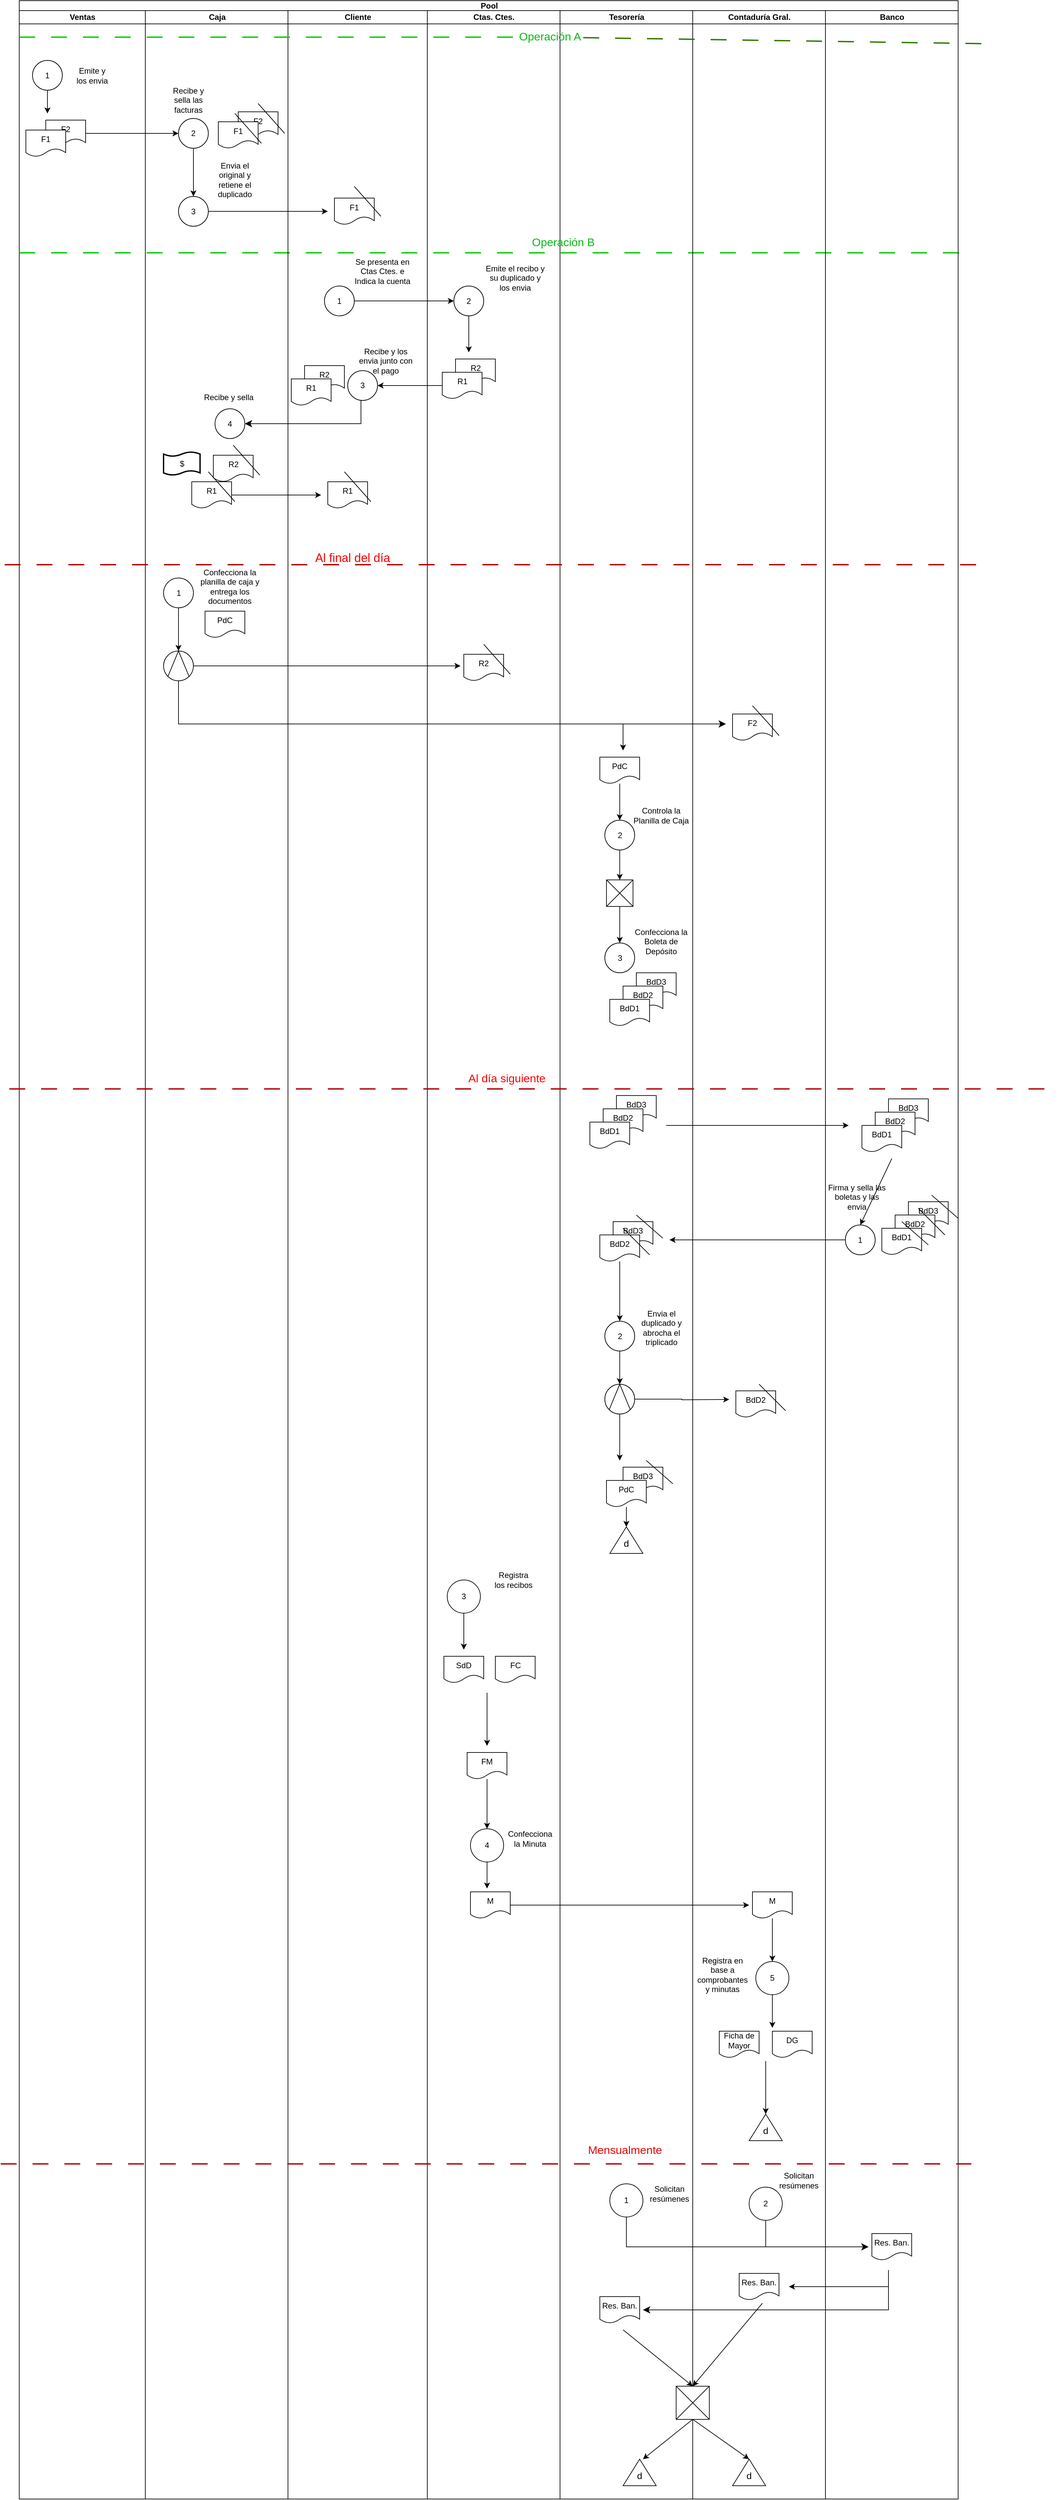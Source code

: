 <mxfile version="22.0.3" type="device">
  <diagram name="Página-1" id="sW1KA7AYZyVYEQ3tkRH6">
    <mxGraphModel dx="880" dy="532" grid="1" gridSize="5" guides="1" tooltips="1" connect="1" arrows="1" fold="1" page="1" pageScale="1" pageWidth="900" pageHeight="1600" math="0" shadow="0">
      <root>
        <mxCell id="0" />
        <mxCell id="1" parent="0" />
        <mxCell id="k_RozOxkvB2d1GZJaJB8-33" value="Pool" style="swimlane;childLayout=stackLayout;resizeParent=1;resizeParentMax=0;startSize=15;html=1;" parent="1" vertex="1">
          <mxGeometry x="30" y="30" width="1415" height="3765" as="geometry" />
        </mxCell>
        <mxCell id="k_RozOxkvB2d1GZJaJB8-34" value="Ventas" style="swimlane;startSize=20;html=1;" parent="k_RozOxkvB2d1GZJaJB8-33" vertex="1">
          <mxGeometry y="15" width="190" height="3750" as="geometry" />
        </mxCell>
        <mxCell id="RTZScmee62FlTtLlPYEP-4" style="edgeStyle=orthogonalEdgeStyle;rounded=0;orthogonalLoop=1;jettySize=auto;html=1;" edge="1" parent="k_RozOxkvB2d1GZJaJB8-34" source="i-_UMw4Egj-UnV-Cpslk-4">
          <mxGeometry relative="1" as="geometry">
            <mxPoint x="42.5" y="155" as="targetPoint" />
          </mxGeometry>
        </mxCell>
        <mxCell id="i-_UMw4Egj-UnV-Cpslk-4" value="1" style="ellipse;whiteSpace=wrap;html=1;aspect=fixed;" parent="k_RozOxkvB2d1GZJaJB8-34" vertex="1">
          <mxGeometry x="20" y="75" width="45" height="45" as="geometry" />
        </mxCell>
        <mxCell id="i-_UMw4Egj-UnV-Cpslk-6" value="Emite y los envia" style="text;html=1;strokeColor=none;fillColor=none;align=center;verticalAlign=middle;whiteSpace=wrap;rounded=0;" parent="k_RozOxkvB2d1GZJaJB8-34" vertex="1">
          <mxGeometry x="80" y="82.5" width="60" height="30" as="geometry" />
        </mxCell>
        <mxCell id="RTZScmee62FlTtLlPYEP-5" style="edgeStyle=orthogonalEdgeStyle;rounded=0;orthogonalLoop=1;jettySize=auto;html=1;" edge="1" parent="k_RozOxkvB2d1GZJaJB8-34" source="RTZScmee62FlTtLlPYEP-1">
          <mxGeometry relative="1" as="geometry">
            <mxPoint x="240" y="185" as="targetPoint" />
          </mxGeometry>
        </mxCell>
        <mxCell id="RTZScmee62FlTtLlPYEP-1" value="F2" style="shape=document;whiteSpace=wrap;html=1;boundedLbl=1;" vertex="1" parent="k_RozOxkvB2d1GZJaJB8-34">
          <mxGeometry x="40" y="165" width="60" height="40" as="geometry" />
        </mxCell>
        <mxCell id="RTZScmee62FlTtLlPYEP-2" value="F1" style="shape=document;whiteSpace=wrap;html=1;boundedLbl=1;" vertex="1" parent="k_RozOxkvB2d1GZJaJB8-34">
          <mxGeometry x="10" y="180" width="60" height="40" as="geometry" />
        </mxCell>
        <mxCell id="RTZScmee62FlTtLlPYEP-24" value="" style="endArrow=none;dashed=1;html=1;dashPattern=12 12;strokeWidth=2;rounded=0;strokeColor=#00CC00;fillColor=#60a917;" edge="1" parent="k_RozOxkvB2d1GZJaJB8-34">
          <mxGeometry width="50" height="50" relative="1" as="geometry">
            <mxPoint y="365" as="sourcePoint" />
            <mxPoint x="1422" y="365" as="targetPoint" />
          </mxGeometry>
        </mxCell>
        <mxCell id="k_RozOxkvB2d1GZJaJB8-35" value="Caja" style="swimlane;startSize=20;html=1;" parent="k_RozOxkvB2d1GZJaJB8-33" vertex="1">
          <mxGeometry x="190" y="15" width="215" height="3750" as="geometry" />
        </mxCell>
        <mxCell id="RTZScmee62FlTtLlPYEP-13" style="edgeStyle=orthogonalEdgeStyle;rounded=0;orthogonalLoop=1;jettySize=auto;html=1;entryX=0.5;entryY=0;entryDx=0;entryDy=0;" edge="1" parent="k_RozOxkvB2d1GZJaJB8-35" source="RTZScmee62FlTtLlPYEP-6" target="RTZScmee62FlTtLlPYEP-12">
          <mxGeometry relative="1" as="geometry" />
        </mxCell>
        <mxCell id="RTZScmee62FlTtLlPYEP-6" value="2" style="ellipse;whiteSpace=wrap;html=1;aspect=fixed;" vertex="1" parent="k_RozOxkvB2d1GZJaJB8-35">
          <mxGeometry x="50" y="162.5" width="45" height="45" as="geometry" />
        </mxCell>
        <mxCell id="RTZScmee62FlTtLlPYEP-7" value="Recibe y sella las facturas" style="text;html=1;strokeColor=none;fillColor=none;align=center;verticalAlign=middle;whiteSpace=wrap;rounded=0;" vertex="1" parent="k_RozOxkvB2d1GZJaJB8-35">
          <mxGeometry x="35" y="120" width="60" height="30" as="geometry" />
        </mxCell>
        <mxCell id="RTZScmee62FlTtLlPYEP-8" value="F2" style="shape=document;whiteSpace=wrap;html=1;boundedLbl=1;" vertex="1" parent="k_RozOxkvB2d1GZJaJB8-35">
          <mxGeometry x="140" y="152.5" width="60" height="40" as="geometry" />
        </mxCell>
        <mxCell id="RTZScmee62FlTtLlPYEP-9" value="F1" style="shape=document;whiteSpace=wrap;html=1;boundedLbl=1;" vertex="1" parent="k_RozOxkvB2d1GZJaJB8-35">
          <mxGeometry x="110" y="167.5" width="60" height="40" as="geometry" />
        </mxCell>
        <mxCell id="RTZScmee62FlTtLlPYEP-18" style="edgeStyle=orthogonalEdgeStyle;rounded=0;orthogonalLoop=1;jettySize=auto;html=1;" edge="1" parent="k_RozOxkvB2d1GZJaJB8-35" source="RTZScmee62FlTtLlPYEP-12">
          <mxGeometry relative="1" as="geometry">
            <mxPoint x="275" y="302.5" as="targetPoint" />
          </mxGeometry>
        </mxCell>
        <mxCell id="RTZScmee62FlTtLlPYEP-12" value="3" style="ellipse;whiteSpace=wrap;html=1;aspect=fixed;" vertex="1" parent="k_RozOxkvB2d1GZJaJB8-35">
          <mxGeometry x="50" y="280" width="45" height="45" as="geometry" />
        </mxCell>
        <mxCell id="RTZScmee62FlTtLlPYEP-14" value="Envia el original y retiene el duplicado" style="text;html=1;strokeColor=none;fillColor=none;align=center;verticalAlign=middle;whiteSpace=wrap;rounded=0;" vertex="1" parent="k_RozOxkvB2d1GZJaJB8-35">
          <mxGeometry x="105" y="240" width="60" height="30" as="geometry" />
        </mxCell>
        <mxCell id="RTZScmee62FlTtLlPYEP-11" value="" style="endArrow=none;html=1;rounded=0;" edge="1" parent="k_RozOxkvB2d1GZJaJB8-35">
          <mxGeometry width="50" height="50" relative="1" as="geometry">
            <mxPoint x="175" y="200" as="sourcePoint" />
            <mxPoint x="135" y="155" as="targetPoint" />
          </mxGeometry>
        </mxCell>
        <mxCell id="RTZScmee62FlTtLlPYEP-10" value="" style="endArrow=none;html=1;rounded=0;" edge="1" parent="k_RozOxkvB2d1GZJaJB8-35">
          <mxGeometry width="50" height="50" relative="1" as="geometry">
            <mxPoint x="210" y="185" as="sourcePoint" />
            <mxPoint x="170" y="140" as="targetPoint" />
          </mxGeometry>
        </mxCell>
        <mxCell id="RTZScmee62FlTtLlPYEP-53" value="4" style="ellipse;whiteSpace=wrap;html=1;aspect=fixed;" vertex="1" parent="k_RozOxkvB2d1GZJaJB8-35">
          <mxGeometry x="105" y="600" width="45" height="45" as="geometry" />
        </mxCell>
        <mxCell id="RTZScmee62FlTtLlPYEP-54" value="Recibe y sella&amp;nbsp;" style="text;html=1;strokeColor=none;fillColor=none;align=center;verticalAlign=middle;whiteSpace=wrap;rounded=0;" vertex="1" parent="k_RozOxkvB2d1GZJaJB8-35">
          <mxGeometry x="80" y="560" width="95" height="45" as="geometry" />
        </mxCell>
        <mxCell id="RTZScmee62FlTtLlPYEP-55" value="R2" style="shape=document;whiteSpace=wrap;html=1;boundedLbl=1;" vertex="1" parent="k_RozOxkvB2d1GZJaJB8-35">
          <mxGeometry x="102.5" y="670" width="60" height="40" as="geometry" />
        </mxCell>
        <mxCell id="RTZScmee62FlTtLlPYEP-62" style="edgeStyle=orthogonalEdgeStyle;rounded=0;orthogonalLoop=1;jettySize=auto;html=1;" edge="1" parent="k_RozOxkvB2d1GZJaJB8-35" source="RTZScmee62FlTtLlPYEP-56">
          <mxGeometry relative="1" as="geometry">
            <mxPoint x="265" y="730" as="targetPoint" />
          </mxGeometry>
        </mxCell>
        <mxCell id="RTZScmee62FlTtLlPYEP-56" value="R1" style="shape=document;whiteSpace=wrap;html=1;boundedLbl=1;" vertex="1" parent="k_RozOxkvB2d1GZJaJB8-35">
          <mxGeometry x="70" y="710" width="60" height="40" as="geometry" />
        </mxCell>
        <mxCell id="RTZScmee62FlTtLlPYEP-57" value="" style="endArrow=none;html=1;rounded=0;" edge="1" parent="k_RozOxkvB2d1GZJaJB8-35">
          <mxGeometry width="50" height="50" relative="1" as="geometry">
            <mxPoint x="172.5" y="700" as="sourcePoint" />
            <mxPoint x="132.5" y="655" as="targetPoint" />
          </mxGeometry>
        </mxCell>
        <mxCell id="RTZScmee62FlTtLlPYEP-58" value="" style="endArrow=none;html=1;rounded=0;" edge="1" parent="k_RozOxkvB2d1GZJaJB8-35">
          <mxGeometry width="50" height="50" relative="1" as="geometry">
            <mxPoint x="135" y="740" as="sourcePoint" />
            <mxPoint x="95" y="695" as="targetPoint" />
          </mxGeometry>
        </mxCell>
        <mxCell id="RTZScmee62FlTtLlPYEP-59" value="$" style="shape=tape;whiteSpace=wrap;html=1;strokeWidth=2;size=0.19" vertex="1" parent="k_RozOxkvB2d1GZJaJB8-35">
          <mxGeometry x="27.5" y="665" width="55" height="35" as="geometry" />
        </mxCell>
        <mxCell id="RTZScmee62FlTtLlPYEP-74" style="edgeStyle=orthogonalEdgeStyle;rounded=0;orthogonalLoop=1;jettySize=auto;html=1;entryX=0.5;entryY=0;entryDx=0;entryDy=0;" edge="1" parent="k_RozOxkvB2d1GZJaJB8-35" source="RTZScmee62FlTtLlPYEP-69" target="RTZScmee62FlTtLlPYEP-71">
          <mxGeometry relative="1" as="geometry" />
        </mxCell>
        <mxCell id="RTZScmee62FlTtLlPYEP-69" value="1" style="ellipse;whiteSpace=wrap;html=1;aspect=fixed;" vertex="1" parent="k_RozOxkvB2d1GZJaJB8-35">
          <mxGeometry x="27.5" y="855" width="45" height="45" as="geometry" />
        </mxCell>
        <mxCell id="RTZScmee62FlTtLlPYEP-70" value="Confecciona la planilla de caja y entrega los documentos" style="text;html=1;strokeColor=none;fillColor=none;align=center;verticalAlign=middle;whiteSpace=wrap;rounded=0;" vertex="1" parent="k_RozOxkvB2d1GZJaJB8-35">
          <mxGeometry x="80" y="845" width="95" height="45" as="geometry" />
        </mxCell>
        <mxCell id="RTZScmee62FlTtLlPYEP-77" style="edgeStyle=orthogonalEdgeStyle;rounded=0;orthogonalLoop=1;jettySize=auto;html=1;" edge="1" parent="k_RozOxkvB2d1GZJaJB8-35" source="RTZScmee62FlTtLlPYEP-71">
          <mxGeometry relative="1" as="geometry">
            <mxPoint x="475" y="987.5" as="targetPoint" />
          </mxGeometry>
        </mxCell>
        <mxCell id="RTZScmee62FlTtLlPYEP-71" value="" style="ellipse;whiteSpace=wrap;html=1;aspect=fixed;" vertex="1" parent="k_RozOxkvB2d1GZJaJB8-35">
          <mxGeometry x="27.5" y="965" width="45" height="45" as="geometry" />
        </mxCell>
        <mxCell id="RTZScmee62FlTtLlPYEP-72" value="" style="endArrow=none;html=1;rounded=0;entryX=0.5;entryY=0;entryDx=0;entryDy=0;exitX=0;exitY=1;exitDx=0;exitDy=0;" edge="1" parent="k_RozOxkvB2d1GZJaJB8-35" source="RTZScmee62FlTtLlPYEP-71" target="RTZScmee62FlTtLlPYEP-71">
          <mxGeometry width="50" height="50" relative="1" as="geometry">
            <mxPoint x="300" y="1020" as="sourcePoint" />
            <mxPoint x="350" y="970" as="targetPoint" />
          </mxGeometry>
        </mxCell>
        <mxCell id="RTZScmee62FlTtLlPYEP-73" value="" style="endArrow=none;html=1;rounded=0;entryX=0.5;entryY=0;entryDx=0;entryDy=0;exitX=1;exitY=1;exitDx=0;exitDy=0;" edge="1" parent="k_RozOxkvB2d1GZJaJB8-35" source="RTZScmee62FlTtLlPYEP-71" target="RTZScmee62FlTtLlPYEP-71">
          <mxGeometry width="50" height="50" relative="1" as="geometry">
            <mxPoint x="300" y="1020" as="sourcePoint" />
            <mxPoint x="350" y="970" as="targetPoint" />
          </mxGeometry>
        </mxCell>
        <mxCell id="RTZScmee62FlTtLlPYEP-83" value="PdC" style="shape=document;whiteSpace=wrap;html=1;boundedLbl=1;" vertex="1" parent="k_RozOxkvB2d1GZJaJB8-35">
          <mxGeometry x="90" y="905" width="60" height="40" as="geometry" />
        </mxCell>
        <mxCell id="k_RozOxkvB2d1GZJaJB8-36" value="Cliente" style="swimlane;startSize=20;html=1;" parent="k_RozOxkvB2d1GZJaJB8-33" vertex="1">
          <mxGeometry x="405" y="15" width="210" height="3750" as="geometry" />
        </mxCell>
        <mxCell id="RTZScmee62FlTtLlPYEP-16" value="F1" style="shape=document;whiteSpace=wrap;html=1;boundedLbl=1;" vertex="1" parent="k_RozOxkvB2d1GZJaJB8-36">
          <mxGeometry x="70" y="282.5" width="60" height="40" as="geometry" />
        </mxCell>
        <mxCell id="RTZScmee62FlTtLlPYEP-17" value="" style="endArrow=none;html=1;rounded=0;" edge="1" parent="k_RozOxkvB2d1GZJaJB8-36">
          <mxGeometry width="50" height="50" relative="1" as="geometry">
            <mxPoint x="140" y="310" as="sourcePoint" />
            <mxPoint x="100" y="265" as="targetPoint" />
          </mxGeometry>
        </mxCell>
        <mxCell id="RTZScmee62FlTtLlPYEP-27" value="Se presenta en Ctas Ctes. e Indica la cuenta" style="text;html=1;strokeColor=none;fillColor=none;align=center;verticalAlign=middle;whiteSpace=wrap;rounded=0;" vertex="1" parent="k_RozOxkvB2d1GZJaJB8-36">
          <mxGeometry x="95" y="370" width="95" height="45" as="geometry" />
        </mxCell>
        <mxCell id="RTZScmee62FlTtLlPYEP-48" value="3" style="ellipse;whiteSpace=wrap;html=1;aspect=fixed;" vertex="1" parent="k_RozOxkvB2d1GZJaJB8-36">
          <mxGeometry x="90" y="542.5" width="45" height="45" as="geometry" />
        </mxCell>
        <mxCell id="RTZScmee62FlTtLlPYEP-50" value="R2" style="shape=document;whiteSpace=wrap;html=1;boundedLbl=1;" vertex="1" parent="k_RozOxkvB2d1GZJaJB8-36">
          <mxGeometry x="25" y="535" width="60" height="40" as="geometry" />
        </mxCell>
        <mxCell id="RTZScmee62FlTtLlPYEP-51" value="R1" style="shape=document;whiteSpace=wrap;html=1;boundedLbl=1;" vertex="1" parent="k_RozOxkvB2d1GZJaJB8-36">
          <mxGeometry x="5" y="555" width="60" height="40" as="geometry" />
        </mxCell>
        <mxCell id="RTZScmee62FlTtLlPYEP-63" value="R1" style="shape=document;whiteSpace=wrap;html=1;boundedLbl=1;" vertex="1" parent="k_RozOxkvB2d1GZJaJB8-36">
          <mxGeometry x="60" y="710" width="60" height="40" as="geometry" />
        </mxCell>
        <mxCell id="RTZScmee62FlTtLlPYEP-64" value="" style="endArrow=none;html=1;rounded=0;" edge="1" parent="k_RozOxkvB2d1GZJaJB8-36">
          <mxGeometry width="50" height="50" relative="1" as="geometry">
            <mxPoint x="125" y="740" as="sourcePoint" />
            <mxPoint x="85" y="695" as="targetPoint" />
          </mxGeometry>
        </mxCell>
        <mxCell id="RTZScmee62FlTtLlPYEP-67" value="&lt;font color=&quot;#f90101&quot; style=&quot;font-size: 18px;&quot;&gt;Al final del día&lt;/font&gt;" style="text;html=1;strokeColor=none;fillColor=none;align=center;verticalAlign=middle;whiteSpace=wrap;rounded=0;" vertex="1" parent="k_RozOxkvB2d1GZJaJB8-36">
          <mxGeometry x="25" y="810" width="145" height="30" as="geometry" />
        </mxCell>
        <mxCell id="k_RozOxkvB2d1GZJaJB8-38" value="Ctas. Ctes." style="swimlane;startSize=20;html=1;" parent="k_RozOxkvB2d1GZJaJB8-33" vertex="1">
          <mxGeometry x="615" y="15" width="200" height="3750" as="geometry" />
        </mxCell>
        <mxCell id="RTZScmee62FlTtLlPYEP-43" style="edgeStyle=orthogonalEdgeStyle;rounded=0;orthogonalLoop=1;jettySize=auto;html=1;" edge="1" parent="k_RozOxkvB2d1GZJaJB8-38" source="RTZScmee62FlTtLlPYEP-41">
          <mxGeometry relative="1" as="geometry">
            <mxPoint x="62.5" y="515" as="targetPoint" />
          </mxGeometry>
        </mxCell>
        <mxCell id="RTZScmee62FlTtLlPYEP-41" value="2" style="ellipse;whiteSpace=wrap;html=1;aspect=fixed;" vertex="1" parent="k_RozOxkvB2d1GZJaJB8-38">
          <mxGeometry x="40" y="415" width="45" height="45" as="geometry" />
        </mxCell>
        <mxCell id="RTZScmee62FlTtLlPYEP-42" value="Emite el recibo y su duplicado y los envia" style="text;html=1;strokeColor=none;fillColor=none;align=center;verticalAlign=middle;whiteSpace=wrap;rounded=0;" vertex="1" parent="k_RozOxkvB2d1GZJaJB8-38">
          <mxGeometry x="85" y="380" width="95" height="45" as="geometry" />
        </mxCell>
        <mxCell id="RTZScmee62FlTtLlPYEP-46" value="R2" style="shape=document;whiteSpace=wrap;html=1;boundedLbl=1;" vertex="1" parent="k_RozOxkvB2d1GZJaJB8-38">
          <mxGeometry x="42.5" y="525" width="60" height="40" as="geometry" />
        </mxCell>
        <mxCell id="RTZScmee62FlTtLlPYEP-44" value="R1" style="shape=document;whiteSpace=wrap;html=1;boundedLbl=1;" vertex="1" parent="k_RozOxkvB2d1GZJaJB8-38">
          <mxGeometry x="22.5" y="545" width="60" height="40" as="geometry" />
        </mxCell>
        <mxCell id="RTZScmee62FlTtLlPYEP-78" value="R2" style="shape=document;whiteSpace=wrap;html=1;boundedLbl=1;" vertex="1" parent="k_RozOxkvB2d1GZJaJB8-38">
          <mxGeometry x="55" y="970" width="60" height="40" as="geometry" />
        </mxCell>
        <mxCell id="RTZScmee62FlTtLlPYEP-79" value="" style="endArrow=none;html=1;rounded=0;" edge="1" parent="k_RozOxkvB2d1GZJaJB8-38">
          <mxGeometry width="50" height="50" relative="1" as="geometry">
            <mxPoint x="125" y="1000" as="sourcePoint" />
            <mxPoint x="85" y="955" as="targetPoint" />
          </mxGeometry>
        </mxCell>
        <mxCell id="RTZScmee62FlTtLlPYEP-97" value="&lt;font color=&quot;#ff0000&quot; style=&quot;font-size: 17px;&quot;&gt;Al día siguiente&lt;/font&gt;" style="text;html=1;strokeColor=none;fillColor=none;align=center;verticalAlign=middle;whiteSpace=wrap;rounded=0;" vertex="1" parent="k_RozOxkvB2d1GZJaJB8-38">
          <mxGeometry x="50" y="1595" width="140" height="30" as="geometry" />
        </mxCell>
        <mxCell id="RTZScmee62FlTtLlPYEP-143" style="edgeStyle=orthogonalEdgeStyle;rounded=0;orthogonalLoop=1;jettySize=auto;html=1;" edge="1" parent="k_RozOxkvB2d1GZJaJB8-38" source="RTZScmee62FlTtLlPYEP-141">
          <mxGeometry relative="1" as="geometry">
            <mxPoint x="55" y="2470" as="targetPoint" />
          </mxGeometry>
        </mxCell>
        <mxCell id="RTZScmee62FlTtLlPYEP-141" value="3" style="ellipse;whiteSpace=wrap;html=1;aspect=fixed;" vertex="1" parent="k_RozOxkvB2d1GZJaJB8-38">
          <mxGeometry x="30" y="2365" width="50" height="50" as="geometry" />
        </mxCell>
        <mxCell id="RTZScmee62FlTtLlPYEP-142" value="Registra los recibos" style="text;html=1;strokeColor=none;fillColor=none;align=center;verticalAlign=middle;whiteSpace=wrap;rounded=0;" vertex="1" parent="k_RozOxkvB2d1GZJaJB8-38">
          <mxGeometry x="100" y="2350" width="60" height="30" as="geometry" />
        </mxCell>
        <mxCell id="RTZScmee62FlTtLlPYEP-145" value="SdD" style="shape=document;whiteSpace=wrap;html=1;boundedLbl=1;" vertex="1" parent="k_RozOxkvB2d1GZJaJB8-38">
          <mxGeometry x="25" y="2480" width="60" height="40" as="geometry" />
        </mxCell>
        <mxCell id="RTZScmee62FlTtLlPYEP-146" value="FC" style="shape=document;whiteSpace=wrap;html=1;boundedLbl=1;" vertex="1" parent="k_RozOxkvB2d1GZJaJB8-38">
          <mxGeometry x="102.5" y="2480" width="60" height="40" as="geometry" />
        </mxCell>
        <mxCell id="RTZScmee62FlTtLlPYEP-152" style="edgeStyle=orthogonalEdgeStyle;rounded=0;orthogonalLoop=1;jettySize=auto;html=1;" edge="1" parent="k_RozOxkvB2d1GZJaJB8-38" source="RTZScmee62FlTtLlPYEP-148">
          <mxGeometry relative="1" as="geometry">
            <mxPoint x="90" y="2830" as="targetPoint" />
          </mxGeometry>
        </mxCell>
        <mxCell id="RTZScmee62FlTtLlPYEP-148" value="4" style="ellipse;whiteSpace=wrap;html=1;aspect=fixed;" vertex="1" parent="k_RozOxkvB2d1GZJaJB8-38">
          <mxGeometry x="65" y="2740" width="50" height="50" as="geometry" />
        </mxCell>
        <mxCell id="RTZScmee62FlTtLlPYEP-150" style="edgeStyle=orthogonalEdgeStyle;rounded=0;orthogonalLoop=1;jettySize=auto;html=1;" edge="1" parent="k_RozOxkvB2d1GZJaJB8-38" source="RTZScmee62FlTtLlPYEP-149">
          <mxGeometry relative="1" as="geometry">
            <mxPoint x="90" y="2740" as="targetPoint" />
          </mxGeometry>
        </mxCell>
        <mxCell id="RTZScmee62FlTtLlPYEP-149" value="FM" style="shape=document;whiteSpace=wrap;html=1;boundedLbl=1;" vertex="1" parent="k_RozOxkvB2d1GZJaJB8-38">
          <mxGeometry x="60" y="2625" width="60" height="40" as="geometry" />
        </mxCell>
        <mxCell id="RTZScmee62FlTtLlPYEP-151" value="Confecciona la Minuta" style="text;html=1;strokeColor=none;fillColor=none;align=center;verticalAlign=middle;whiteSpace=wrap;rounded=0;" vertex="1" parent="k_RozOxkvB2d1GZJaJB8-38">
          <mxGeometry x="125" y="2740" width="60" height="30" as="geometry" />
        </mxCell>
        <mxCell id="RTZScmee62FlTtLlPYEP-154" style="edgeStyle=orthogonalEdgeStyle;rounded=0;orthogonalLoop=1;jettySize=auto;html=1;" edge="1" parent="k_RozOxkvB2d1GZJaJB8-38" source="RTZScmee62FlTtLlPYEP-153">
          <mxGeometry relative="1" as="geometry">
            <mxPoint x="485" y="2855" as="targetPoint" />
          </mxGeometry>
        </mxCell>
        <mxCell id="RTZScmee62FlTtLlPYEP-153" value="M" style="shape=document;whiteSpace=wrap;html=1;boundedLbl=1;" vertex="1" parent="k_RozOxkvB2d1GZJaJB8-38">
          <mxGeometry x="65" y="2835" width="60" height="40" as="geometry" />
        </mxCell>
        <mxCell id="i-_UMw4Egj-UnV-Cpslk-1" value="Tesorería" style="swimlane;startSize=20;html=1;" parent="k_RozOxkvB2d1GZJaJB8-33" vertex="1">
          <mxGeometry x="815" y="15" width="200" height="3750" as="geometry" />
        </mxCell>
        <mxCell id="RTZScmee62FlTtLlPYEP-25" value="&lt;font style=&quot;font-size: 17px;&quot;&gt;Operación B&lt;/font&gt;" style="text;html=1;strokeColor=none;fillColor=none;align=center;verticalAlign=middle;whiteSpace=wrap;rounded=0;fontColor=#08ba14;" vertex="1" parent="i-_UMw4Egj-UnV-Cpslk-1">
          <mxGeometry x="-45" y="335" width="100" height="30" as="geometry" />
        </mxCell>
        <mxCell id="RTZScmee62FlTtLlPYEP-84" value="PdC" style="shape=document;whiteSpace=wrap;html=1;boundedLbl=1;" vertex="1" parent="i-_UMw4Egj-UnV-Cpslk-1">
          <mxGeometry x="60" y="1125" width="60" height="40" as="geometry" />
        </mxCell>
        <mxCell id="RTZScmee62FlTtLlPYEP-86" value="2" style="ellipse;whiteSpace=wrap;html=1;aspect=fixed;" vertex="1" parent="i-_UMw4Egj-UnV-Cpslk-1">
          <mxGeometry x="67.5" y="1220" width="45" height="45" as="geometry" />
        </mxCell>
        <mxCell id="RTZScmee62FlTtLlPYEP-85" style="edgeStyle=orthogonalEdgeStyle;rounded=0;orthogonalLoop=1;jettySize=auto;html=1;entryX=0.5;entryY=0;entryDx=0;entryDy=0;" edge="1" parent="i-_UMw4Egj-UnV-Cpslk-1" source="RTZScmee62FlTtLlPYEP-84" target="RTZScmee62FlTtLlPYEP-86">
          <mxGeometry relative="1" as="geometry">
            <mxPoint x="90" y="1230" as="targetPoint" />
          </mxGeometry>
        </mxCell>
        <mxCell id="RTZScmee62FlTtLlPYEP-87" value="Controla la Planilla de Caja" style="text;html=1;strokeColor=none;fillColor=none;align=center;verticalAlign=middle;whiteSpace=wrap;rounded=0;" vertex="1" parent="i-_UMw4Egj-UnV-Cpslk-1">
          <mxGeometry x="105" y="1190" width="95" height="45" as="geometry" />
        </mxCell>
        <mxCell id="RTZScmee62FlTtLlPYEP-89" value="" style="whiteSpace=wrap;html=1;aspect=fixed;" vertex="1" parent="i-_UMw4Egj-UnV-Cpslk-1">
          <mxGeometry x="70" y="1310" width="40" height="40" as="geometry" />
        </mxCell>
        <mxCell id="RTZScmee62FlTtLlPYEP-88" style="edgeStyle=orthogonalEdgeStyle;rounded=0;orthogonalLoop=1;jettySize=auto;html=1;" edge="1" parent="i-_UMw4Egj-UnV-Cpslk-1" source="RTZScmee62FlTtLlPYEP-86" target="RTZScmee62FlTtLlPYEP-89">
          <mxGeometry relative="1" as="geometry">
            <mxPoint x="90" y="1305" as="targetPoint" />
          </mxGeometry>
        </mxCell>
        <mxCell id="RTZScmee62FlTtLlPYEP-91" value="3" style="ellipse;whiteSpace=wrap;html=1;aspect=fixed;" vertex="1" parent="i-_UMw4Egj-UnV-Cpslk-1">
          <mxGeometry x="67.5" y="1405" width="45" height="45" as="geometry" />
        </mxCell>
        <mxCell id="RTZScmee62FlTtLlPYEP-90" style="edgeStyle=orthogonalEdgeStyle;rounded=0;orthogonalLoop=1;jettySize=auto;html=1;entryX=0.5;entryY=0;entryDx=0;entryDy=0;" edge="1" parent="i-_UMw4Egj-UnV-Cpslk-1" source="RTZScmee62FlTtLlPYEP-89" target="RTZScmee62FlTtLlPYEP-91">
          <mxGeometry relative="1" as="geometry">
            <mxPoint x="90" y="1385" as="targetPoint" />
          </mxGeometry>
        </mxCell>
        <mxCell id="RTZScmee62FlTtLlPYEP-92" value="Confecciona la Boleta de Depósito" style="text;html=1;strokeColor=none;fillColor=none;align=center;verticalAlign=middle;whiteSpace=wrap;rounded=0;" vertex="1" parent="i-_UMw4Egj-UnV-Cpslk-1">
          <mxGeometry x="105" y="1380" width="95" height="45" as="geometry" />
        </mxCell>
        <mxCell id="RTZScmee62FlTtLlPYEP-93" value="BdD3" style="shape=document;whiteSpace=wrap;html=1;boundedLbl=1;" vertex="1" parent="i-_UMw4Egj-UnV-Cpslk-1">
          <mxGeometry x="115" y="1450" width="60" height="40" as="geometry" />
        </mxCell>
        <mxCell id="RTZScmee62FlTtLlPYEP-95" value="BdD2" style="shape=document;whiteSpace=wrap;html=1;boundedLbl=1;" vertex="1" parent="i-_UMw4Egj-UnV-Cpslk-1">
          <mxGeometry x="95" y="1470" width="60" height="40" as="geometry" />
        </mxCell>
        <mxCell id="RTZScmee62FlTtLlPYEP-94" value="BdD1" style="shape=document;whiteSpace=wrap;html=1;boundedLbl=1;" vertex="1" parent="i-_UMw4Egj-UnV-Cpslk-1">
          <mxGeometry x="75" y="1490" width="60" height="40" as="geometry" />
        </mxCell>
        <mxCell id="RTZScmee62FlTtLlPYEP-99" value="" style="endArrow=none;html=1;rounded=0;entryX=1;entryY=0;entryDx=0;entryDy=0;exitX=0;exitY=1;exitDx=0;exitDy=0;" edge="1" parent="i-_UMw4Egj-UnV-Cpslk-1" source="RTZScmee62FlTtLlPYEP-89" target="RTZScmee62FlTtLlPYEP-89">
          <mxGeometry width="50" height="50" relative="1" as="geometry">
            <mxPoint x="-10" y="1455" as="sourcePoint" />
            <mxPoint x="40" y="1405" as="targetPoint" />
          </mxGeometry>
        </mxCell>
        <mxCell id="RTZScmee62FlTtLlPYEP-100" value="" style="endArrow=none;html=1;rounded=0;entryX=1;entryY=1;entryDx=0;entryDy=0;exitX=0;exitY=0;exitDx=0;exitDy=0;" edge="1" parent="i-_UMw4Egj-UnV-Cpslk-1" source="RTZScmee62FlTtLlPYEP-89" target="RTZScmee62FlTtLlPYEP-89">
          <mxGeometry width="50" height="50" relative="1" as="geometry">
            <mxPoint x="-10" y="1455" as="sourcePoint" />
            <mxPoint x="40" y="1405" as="targetPoint" />
          </mxGeometry>
        </mxCell>
        <mxCell id="RTZScmee62FlTtLlPYEP-101" value="BdD3" style="shape=document;whiteSpace=wrap;html=1;boundedLbl=1;" vertex="1" parent="i-_UMw4Egj-UnV-Cpslk-1">
          <mxGeometry x="85" y="1635" width="60" height="40" as="geometry" />
        </mxCell>
        <mxCell id="RTZScmee62FlTtLlPYEP-102" value="BdD2" style="shape=document;whiteSpace=wrap;html=1;boundedLbl=1;" vertex="1" parent="i-_UMw4Egj-UnV-Cpslk-1">
          <mxGeometry x="65" y="1655" width="60" height="40" as="geometry" />
        </mxCell>
        <mxCell id="RTZScmee62FlTtLlPYEP-103" value="BdD1" style="shape=document;whiteSpace=wrap;html=1;boundedLbl=1;" vertex="1" parent="i-_UMw4Egj-UnV-Cpslk-1">
          <mxGeometry x="45" y="1675" width="60" height="40" as="geometry" />
        </mxCell>
        <mxCell id="RTZScmee62FlTtLlPYEP-118" value="BdD3" style="shape=document;whiteSpace=wrap;html=1;boundedLbl=1;" vertex="1" parent="i-_UMw4Egj-UnV-Cpslk-1">
          <mxGeometry x="80" y="1825" width="60" height="40" as="geometry" />
        </mxCell>
        <mxCell id="RTZScmee62FlTtLlPYEP-124" style="edgeStyle=orthogonalEdgeStyle;rounded=0;orthogonalLoop=1;jettySize=auto;html=1;" edge="1" parent="i-_UMw4Egj-UnV-Cpslk-1" source="RTZScmee62FlTtLlPYEP-119">
          <mxGeometry relative="1" as="geometry">
            <mxPoint x="90" y="1975" as="targetPoint" />
          </mxGeometry>
        </mxCell>
        <mxCell id="RTZScmee62FlTtLlPYEP-119" value="BdD2" style="shape=document;whiteSpace=wrap;html=1;boundedLbl=1;" vertex="1" parent="i-_UMw4Egj-UnV-Cpslk-1">
          <mxGeometry x="60" y="1845" width="60" height="40" as="geometry" />
        </mxCell>
        <mxCell id="RTZScmee62FlTtLlPYEP-121" value="" style="endArrow=none;html=1;rounded=0;" edge="1" parent="i-_UMw4Egj-UnV-Cpslk-1">
          <mxGeometry width="50" height="50" relative="1" as="geometry">
            <mxPoint x="115" y="1815" as="sourcePoint" />
            <mxPoint x="155" y="1850" as="targetPoint" />
          </mxGeometry>
        </mxCell>
        <mxCell id="RTZScmee62FlTtLlPYEP-122" value="" style="endArrow=none;html=1;rounded=0;" edge="1" parent="i-_UMw4Egj-UnV-Cpslk-1">
          <mxGeometry width="50" height="50" relative="1" as="geometry">
            <mxPoint x="95" y="1835" as="sourcePoint" />
            <mxPoint x="135" y="1875" as="targetPoint" />
          </mxGeometry>
        </mxCell>
        <mxCell id="RTZScmee62FlTtLlPYEP-127" style="edgeStyle=orthogonalEdgeStyle;rounded=0;orthogonalLoop=1;jettySize=auto;html=1;" edge="1" parent="i-_UMw4Egj-UnV-Cpslk-1" source="RTZScmee62FlTtLlPYEP-125">
          <mxGeometry relative="1" as="geometry">
            <mxPoint x="90" y="2070" as="targetPoint" />
          </mxGeometry>
        </mxCell>
        <mxCell id="RTZScmee62FlTtLlPYEP-125" value="2" style="ellipse;whiteSpace=wrap;html=1;aspect=fixed;" vertex="1" parent="i-_UMw4Egj-UnV-Cpslk-1">
          <mxGeometry x="67.5" y="1975" width="45" height="45" as="geometry" />
        </mxCell>
        <mxCell id="RTZScmee62FlTtLlPYEP-126" value="Envia el duplicado y abrocha el triplicado" style="text;html=1;strokeColor=none;fillColor=none;align=center;verticalAlign=middle;whiteSpace=wrap;rounded=0;" vertex="1" parent="i-_UMw4Egj-UnV-Cpslk-1">
          <mxGeometry x="107.5" y="1970" width="90" height="30" as="geometry" />
        </mxCell>
        <mxCell id="RTZScmee62FlTtLlPYEP-131" style="edgeStyle=orthogonalEdgeStyle;rounded=0;orthogonalLoop=1;jettySize=auto;html=1;" edge="1" parent="i-_UMw4Egj-UnV-Cpslk-1" source="RTZScmee62FlTtLlPYEP-128">
          <mxGeometry relative="1" as="geometry">
            <mxPoint x="255" y="2093" as="targetPoint" />
          </mxGeometry>
        </mxCell>
        <mxCell id="RTZScmee62FlTtLlPYEP-134" style="edgeStyle=orthogonalEdgeStyle;rounded=0;orthogonalLoop=1;jettySize=auto;html=1;" edge="1" parent="i-_UMw4Egj-UnV-Cpslk-1" source="RTZScmee62FlTtLlPYEP-128">
          <mxGeometry relative="1" as="geometry">
            <mxPoint x="90" y="2185" as="targetPoint" />
          </mxGeometry>
        </mxCell>
        <mxCell id="RTZScmee62FlTtLlPYEP-128" value="" style="ellipse;whiteSpace=wrap;html=1;aspect=fixed;" vertex="1" parent="i-_UMw4Egj-UnV-Cpslk-1">
          <mxGeometry x="67.5" y="2070" width="45" height="45" as="geometry" />
        </mxCell>
        <mxCell id="RTZScmee62FlTtLlPYEP-129" value="" style="endArrow=none;html=1;rounded=0;entryX=0.5;entryY=0;entryDx=0;entryDy=0;exitX=0;exitY=1;exitDx=0;exitDy=0;" edge="1" parent="i-_UMw4Egj-UnV-Cpslk-1" source="RTZScmee62FlTtLlPYEP-128" target="RTZScmee62FlTtLlPYEP-128">
          <mxGeometry width="50" height="50" relative="1" as="geometry">
            <mxPoint x="340" y="2125" as="sourcePoint" />
            <mxPoint x="390" y="2075" as="targetPoint" />
          </mxGeometry>
        </mxCell>
        <mxCell id="RTZScmee62FlTtLlPYEP-130" value="" style="endArrow=none;html=1;rounded=0;entryX=0.5;entryY=0;entryDx=0;entryDy=0;exitX=1;exitY=1;exitDx=0;exitDy=0;" edge="1" parent="i-_UMw4Egj-UnV-Cpslk-1" source="RTZScmee62FlTtLlPYEP-128" target="RTZScmee62FlTtLlPYEP-128">
          <mxGeometry width="50" height="50" relative="1" as="geometry">
            <mxPoint x="340" y="2125" as="sourcePoint" />
            <mxPoint x="390" y="2075" as="targetPoint" />
          </mxGeometry>
        </mxCell>
        <mxCell id="RTZScmee62FlTtLlPYEP-135" value="BdD3" style="shape=document;whiteSpace=wrap;html=1;boundedLbl=1;" vertex="1" parent="i-_UMw4Egj-UnV-Cpslk-1">
          <mxGeometry x="95" y="2195" width="60" height="40" as="geometry" />
        </mxCell>
        <mxCell id="RTZScmee62FlTtLlPYEP-136" value="" style="endArrow=none;html=1;rounded=0;" edge="1" parent="i-_UMw4Egj-UnV-Cpslk-1">
          <mxGeometry width="50" height="50" relative="1" as="geometry">
            <mxPoint x="130" y="2185" as="sourcePoint" />
            <mxPoint x="170" y="2220" as="targetPoint" />
          </mxGeometry>
        </mxCell>
        <mxCell id="RTZScmee62FlTtLlPYEP-137" value="PdC" style="shape=document;whiteSpace=wrap;html=1;boundedLbl=1;" vertex="1" parent="i-_UMw4Egj-UnV-Cpslk-1">
          <mxGeometry x="70" y="2215" width="60" height="40" as="geometry" />
        </mxCell>
        <mxCell id="RTZScmee62FlTtLlPYEP-139" value="" style="triangle;whiteSpace=wrap;html=1;rotation=-90;" vertex="1" parent="i-_UMw4Egj-UnV-Cpslk-1">
          <mxGeometry x="80" y="2280" width="40" height="50" as="geometry" />
        </mxCell>
        <mxCell id="RTZScmee62FlTtLlPYEP-138" style="edgeStyle=orthogonalEdgeStyle;rounded=0;orthogonalLoop=1;jettySize=auto;html=1;" edge="1" parent="i-_UMw4Egj-UnV-Cpslk-1" source="RTZScmee62FlTtLlPYEP-137" target="RTZScmee62FlTtLlPYEP-139">
          <mxGeometry relative="1" as="geometry">
            <mxPoint x="100" y="2300" as="targetPoint" />
          </mxGeometry>
        </mxCell>
        <mxCell id="RTZScmee62FlTtLlPYEP-140" value="&lt;font style=&quot;font-size: 14px;&quot;&gt;d&lt;/font&gt;" style="text;html=1;strokeColor=none;fillColor=none;align=center;verticalAlign=middle;whiteSpace=wrap;rounded=0;" vertex="1" parent="i-_UMw4Egj-UnV-Cpslk-1">
          <mxGeometry x="70" y="2295" width="60" height="30" as="geometry" />
        </mxCell>
        <mxCell id="RTZScmee62FlTtLlPYEP-168" value="&lt;font color=&quot;#ed0202&quot; style=&quot;font-size: 17px;&quot;&gt;Mensualmente&lt;/font&gt;" style="text;html=1;strokeColor=none;fillColor=none;align=center;verticalAlign=middle;whiteSpace=wrap;rounded=0;" vertex="1" parent="i-_UMw4Egj-UnV-Cpslk-1">
          <mxGeometry x="67.5" y="3210" width="60" height="30" as="geometry" />
        </mxCell>
        <mxCell id="RTZScmee62FlTtLlPYEP-169" value="1" style="ellipse;whiteSpace=wrap;html=1;aspect=fixed;" vertex="1" parent="i-_UMw4Egj-UnV-Cpslk-1">
          <mxGeometry x="75" y="3275" width="50" height="50" as="geometry" />
        </mxCell>
        <mxCell id="RTZScmee62FlTtLlPYEP-171" value="Solicitan resúmenes" style="text;html=1;strokeColor=none;fillColor=none;align=center;verticalAlign=middle;whiteSpace=wrap;rounded=0;" vertex="1" parent="i-_UMw4Egj-UnV-Cpslk-1">
          <mxGeometry x="135" y="3275" width="60" height="30" as="geometry" />
        </mxCell>
        <mxCell id="RTZScmee62FlTtLlPYEP-181" value="Res. Ban." style="shape=document;whiteSpace=wrap;html=1;boundedLbl=1;" vertex="1" parent="i-_UMw4Egj-UnV-Cpslk-1">
          <mxGeometry x="60" y="3445" width="60" height="40" as="geometry" />
        </mxCell>
        <mxCell id="RTZScmee62FlTtLlPYEP-193" value="" style="triangle;whiteSpace=wrap;html=1;rotation=-90;" vertex="1" parent="i-_UMw4Egj-UnV-Cpslk-1">
          <mxGeometry x="100" y="3685" width="40" height="50" as="geometry" />
        </mxCell>
        <mxCell id="RTZScmee62FlTtLlPYEP-194" value="&lt;font style=&quot;font-size: 14px;&quot;&gt;d&lt;/font&gt;" style="text;html=1;strokeColor=none;fillColor=none;align=center;verticalAlign=middle;whiteSpace=wrap;rounded=0;" vertex="1" parent="i-_UMw4Egj-UnV-Cpslk-1">
          <mxGeometry x="90" y="3700" width="60" height="30" as="geometry" />
        </mxCell>
        <mxCell id="i-_UMw4Egj-UnV-Cpslk-2" value="Contaduría Gral." style="swimlane;startSize=20;html=1;" parent="k_RozOxkvB2d1GZJaJB8-33" vertex="1">
          <mxGeometry x="1015" y="15" width="200" height="3750" as="geometry" />
        </mxCell>
        <mxCell id="RTZScmee62FlTtLlPYEP-80" value="F2" style="shape=document;whiteSpace=wrap;html=1;boundedLbl=1;" vertex="1" parent="i-_UMw4Egj-UnV-Cpslk-2">
          <mxGeometry x="60" y="1060" width="60" height="40" as="geometry" />
        </mxCell>
        <mxCell id="RTZScmee62FlTtLlPYEP-81" value="" style="endArrow=none;html=1;rounded=0;" edge="1" parent="i-_UMw4Egj-UnV-Cpslk-2">
          <mxGeometry width="50" height="50" relative="1" as="geometry">
            <mxPoint x="130" y="1092.5" as="sourcePoint" />
            <mxPoint x="90" y="1047.5" as="targetPoint" />
            <Array as="points">
              <mxPoint x="115" y="1075" />
            </Array>
          </mxGeometry>
        </mxCell>
        <mxCell id="RTZScmee62FlTtLlPYEP-156" style="edgeStyle=orthogonalEdgeStyle;rounded=0;orthogonalLoop=1;jettySize=auto;html=1;" edge="1" parent="i-_UMw4Egj-UnV-Cpslk-2" source="RTZScmee62FlTtLlPYEP-155">
          <mxGeometry relative="1" as="geometry">
            <mxPoint x="120" y="2940" as="targetPoint" />
          </mxGeometry>
        </mxCell>
        <mxCell id="RTZScmee62FlTtLlPYEP-155" value="M" style="shape=document;whiteSpace=wrap;html=1;boundedLbl=1;" vertex="1" parent="i-_UMw4Egj-UnV-Cpslk-2">
          <mxGeometry x="90" y="2835" width="60" height="40" as="geometry" />
        </mxCell>
        <mxCell id="RTZScmee62FlTtLlPYEP-160" style="edgeStyle=orthogonalEdgeStyle;rounded=0;orthogonalLoop=1;jettySize=auto;html=1;" edge="1" parent="i-_UMw4Egj-UnV-Cpslk-2" source="RTZScmee62FlTtLlPYEP-158">
          <mxGeometry relative="1" as="geometry">
            <mxPoint x="120" y="3040" as="targetPoint" />
          </mxGeometry>
        </mxCell>
        <mxCell id="RTZScmee62FlTtLlPYEP-158" value="5" style="ellipse;whiteSpace=wrap;html=1;aspect=fixed;" vertex="1" parent="i-_UMw4Egj-UnV-Cpslk-2">
          <mxGeometry x="95" y="2940" width="50" height="50" as="geometry" />
        </mxCell>
        <mxCell id="RTZScmee62FlTtLlPYEP-159" value="Registra en base a comprobantes y minutas" style="text;html=1;strokeColor=none;fillColor=none;align=center;verticalAlign=middle;whiteSpace=wrap;rounded=0;" vertex="1" parent="i-_UMw4Egj-UnV-Cpslk-2">
          <mxGeometry x="15" y="2945" width="60" height="30" as="geometry" />
        </mxCell>
        <mxCell id="RTZScmee62FlTtLlPYEP-161" value="Ficha de Mayor" style="shape=document;whiteSpace=wrap;html=1;boundedLbl=1;" vertex="1" parent="i-_UMw4Egj-UnV-Cpslk-2">
          <mxGeometry x="40" y="3045" width="60" height="40" as="geometry" />
        </mxCell>
        <mxCell id="RTZScmee62FlTtLlPYEP-162" value="DG" style="shape=document;whiteSpace=wrap;html=1;boundedLbl=1;" vertex="1" parent="i-_UMw4Egj-UnV-Cpslk-2">
          <mxGeometry x="120" y="3045" width="60" height="40" as="geometry" />
        </mxCell>
        <mxCell id="RTZScmee62FlTtLlPYEP-164" value="" style="triangle;whiteSpace=wrap;html=1;rotation=-90;" vertex="1" parent="i-_UMw4Egj-UnV-Cpslk-2">
          <mxGeometry x="90" y="3165" width="40" height="50" as="geometry" />
        </mxCell>
        <mxCell id="RTZScmee62FlTtLlPYEP-165" value="&lt;font style=&quot;font-size: 14px;&quot;&gt;d&lt;/font&gt;" style="text;html=1;strokeColor=none;fillColor=none;align=center;verticalAlign=middle;whiteSpace=wrap;rounded=0;" vertex="1" parent="i-_UMw4Egj-UnV-Cpslk-2">
          <mxGeometry x="80" y="3180" width="60" height="30" as="geometry" />
        </mxCell>
        <mxCell id="RTZScmee62FlTtLlPYEP-170" value="2" style="ellipse;whiteSpace=wrap;html=1;aspect=fixed;" vertex="1" parent="i-_UMw4Egj-UnV-Cpslk-2">
          <mxGeometry x="85" y="3280" width="50" height="50" as="geometry" />
        </mxCell>
        <mxCell id="RTZScmee62FlTtLlPYEP-172" value="Solicitan resúmenes" style="text;html=1;strokeColor=none;fillColor=none;align=center;verticalAlign=middle;whiteSpace=wrap;rounded=0;" vertex="1" parent="i-_UMw4Egj-UnV-Cpslk-2">
          <mxGeometry x="130" y="3255" width="60" height="30" as="geometry" />
        </mxCell>
        <mxCell id="RTZScmee62FlTtLlPYEP-180" value="Res. Ban." style="shape=document;whiteSpace=wrap;html=1;boundedLbl=1;" vertex="1" parent="i-_UMw4Egj-UnV-Cpslk-2">
          <mxGeometry x="70" y="3410" width="60" height="40" as="geometry" />
        </mxCell>
        <mxCell id="RTZScmee62FlTtLlPYEP-185" value="" style="whiteSpace=wrap;html=1;aspect=fixed;" vertex="1" parent="i-_UMw4Egj-UnV-Cpslk-2">
          <mxGeometry x="-25" y="3580" width="50" height="50" as="geometry" />
        </mxCell>
        <mxCell id="RTZScmee62FlTtLlPYEP-188" value="" style="endArrow=none;html=1;rounded=0;entryX=1;entryY=0;entryDx=0;entryDy=0;exitX=0;exitY=1;exitDx=0;exitDy=0;" edge="1" parent="i-_UMw4Egj-UnV-Cpslk-2" source="RTZScmee62FlTtLlPYEP-185" target="RTZScmee62FlTtLlPYEP-185">
          <mxGeometry width="50" height="50" relative="1" as="geometry">
            <mxPoint x="-20" y="3675" as="sourcePoint" />
            <mxPoint x="30" y="3625" as="targetPoint" />
          </mxGeometry>
        </mxCell>
        <mxCell id="RTZScmee62FlTtLlPYEP-189" value="" style="endArrow=none;html=1;rounded=0;entryX=0;entryY=0;entryDx=0;entryDy=0;exitX=1;exitY=1;exitDx=0;exitDy=0;" edge="1" parent="i-_UMw4Egj-UnV-Cpslk-2" source="RTZScmee62FlTtLlPYEP-185" target="RTZScmee62FlTtLlPYEP-185">
          <mxGeometry width="50" height="50" relative="1" as="geometry">
            <mxPoint x="-20" y="3675" as="sourcePoint" />
            <mxPoint x="30" y="3625" as="targetPoint" />
          </mxGeometry>
        </mxCell>
        <mxCell id="RTZScmee62FlTtLlPYEP-195" value="" style="triangle;whiteSpace=wrap;html=1;rotation=-90;" vertex="1" parent="i-_UMw4Egj-UnV-Cpslk-2">
          <mxGeometry x="65" y="3685" width="40" height="50" as="geometry" />
        </mxCell>
        <mxCell id="RTZScmee62FlTtLlPYEP-196" value="&lt;font style=&quot;font-size: 14px;&quot;&gt;d&lt;/font&gt;" style="text;html=1;strokeColor=none;fillColor=none;align=center;verticalAlign=middle;whiteSpace=wrap;rounded=0;" vertex="1" parent="i-_UMw4Egj-UnV-Cpslk-2">
          <mxGeometry x="55" y="3700" width="60" height="30" as="geometry" />
        </mxCell>
        <mxCell id="i-_UMw4Egj-UnV-Cpslk-3" value="Banco" style="swimlane;startSize=20;html=1;" parent="k_RozOxkvB2d1GZJaJB8-33" vertex="1">
          <mxGeometry x="1215" y="15" width="200" height="3750" as="geometry" />
        </mxCell>
        <mxCell id="RTZScmee62FlTtLlPYEP-105" value="BdD3" style="shape=document;whiteSpace=wrap;html=1;boundedLbl=1;" vertex="1" parent="i-_UMw4Egj-UnV-Cpslk-3">
          <mxGeometry x="95" y="1640" width="60" height="40" as="geometry" />
        </mxCell>
        <mxCell id="RTZScmee62FlTtLlPYEP-106" value="BdD2" style="shape=document;whiteSpace=wrap;html=1;boundedLbl=1;" vertex="1" parent="i-_UMw4Egj-UnV-Cpslk-3">
          <mxGeometry x="75" y="1660" width="60" height="40" as="geometry" />
        </mxCell>
        <mxCell id="RTZScmee62FlTtLlPYEP-107" value="BdD1" style="shape=document;whiteSpace=wrap;html=1;boundedLbl=1;" vertex="1" parent="i-_UMw4Egj-UnV-Cpslk-3">
          <mxGeometry x="55" y="1680" width="60" height="40" as="geometry" />
        </mxCell>
        <mxCell id="RTZScmee62FlTtLlPYEP-117" style="edgeStyle=orthogonalEdgeStyle;rounded=0;orthogonalLoop=1;jettySize=auto;html=1;" edge="1" parent="i-_UMw4Egj-UnV-Cpslk-3" source="RTZScmee62FlTtLlPYEP-109">
          <mxGeometry relative="1" as="geometry">
            <mxPoint x="-235" y="1852.5" as="targetPoint" />
          </mxGeometry>
        </mxCell>
        <mxCell id="RTZScmee62FlTtLlPYEP-109" value="1" style="ellipse;whiteSpace=wrap;html=1;aspect=fixed;" vertex="1" parent="i-_UMw4Egj-UnV-Cpslk-3">
          <mxGeometry x="30" y="1830" width="45" height="45" as="geometry" />
        </mxCell>
        <mxCell id="RTZScmee62FlTtLlPYEP-110" value="Firma y sella las boletas y las envia" style="text;html=1;strokeColor=none;fillColor=none;align=center;verticalAlign=middle;whiteSpace=wrap;rounded=0;" vertex="1" parent="i-_UMw4Egj-UnV-Cpslk-3">
          <mxGeometry y="1765" width="95" height="45" as="geometry" />
        </mxCell>
        <mxCell id="RTZScmee62FlTtLlPYEP-111" value="BdD3" style="shape=document;whiteSpace=wrap;html=1;boundedLbl=1;" vertex="1" parent="i-_UMw4Egj-UnV-Cpslk-3">
          <mxGeometry x="125" y="1795" width="60" height="40" as="geometry" />
        </mxCell>
        <mxCell id="RTZScmee62FlTtLlPYEP-112" value="BdD2" style="shape=document;whiteSpace=wrap;html=1;boundedLbl=1;" vertex="1" parent="i-_UMw4Egj-UnV-Cpslk-3">
          <mxGeometry x="105" y="1815" width="60" height="40" as="geometry" />
        </mxCell>
        <mxCell id="RTZScmee62FlTtLlPYEP-113" value="BdD1" style="shape=document;whiteSpace=wrap;html=1;boundedLbl=1;" vertex="1" parent="i-_UMw4Egj-UnV-Cpslk-3">
          <mxGeometry x="85" y="1835" width="60" height="40" as="geometry" />
        </mxCell>
        <mxCell id="RTZScmee62FlTtLlPYEP-114" value="" style="endArrow=none;html=1;rounded=0;" edge="1" parent="i-_UMw4Egj-UnV-Cpslk-3">
          <mxGeometry width="50" height="50" relative="1" as="geometry">
            <mxPoint x="160" y="1785" as="sourcePoint" />
            <mxPoint x="200" y="1820" as="targetPoint" />
          </mxGeometry>
        </mxCell>
        <mxCell id="RTZScmee62FlTtLlPYEP-115" value="" style="endArrow=none;html=1;rounded=0;" edge="1" parent="i-_UMw4Egj-UnV-Cpslk-3">
          <mxGeometry width="50" height="50" relative="1" as="geometry">
            <mxPoint x="140" y="1805" as="sourcePoint" />
            <mxPoint x="180" y="1845" as="targetPoint" />
          </mxGeometry>
        </mxCell>
        <mxCell id="RTZScmee62FlTtLlPYEP-116" value="" style="endArrow=none;html=1;rounded=0;" edge="1" parent="i-_UMw4Egj-UnV-Cpslk-3">
          <mxGeometry width="50" height="50" relative="1" as="geometry">
            <mxPoint x="115" y="1825" as="sourcePoint" />
            <mxPoint x="155" y="1860" as="targetPoint" />
          </mxGeometry>
        </mxCell>
        <mxCell id="RTZScmee62FlTtLlPYEP-178" value="Res. Ban." style="shape=document;whiteSpace=wrap;html=1;boundedLbl=1;" vertex="1" parent="i-_UMw4Egj-UnV-Cpslk-3">
          <mxGeometry x="70" y="3350" width="60" height="40" as="geometry" />
        </mxCell>
        <mxCell id="RTZScmee62FlTtLlPYEP-47" style="edgeStyle=orthogonalEdgeStyle;rounded=0;orthogonalLoop=1;jettySize=auto;html=1;entryX=1;entryY=0.5;entryDx=0;entryDy=0;" edge="1" parent="k_RozOxkvB2d1GZJaJB8-33" source="RTZScmee62FlTtLlPYEP-44" target="RTZScmee62FlTtLlPYEP-48">
          <mxGeometry relative="1" as="geometry">
            <mxPoint x="550" y="580" as="targetPoint" />
          </mxGeometry>
        </mxCell>
        <mxCell id="RTZScmee62FlTtLlPYEP-52" value="" style="edgeStyle=elbowEdgeStyle;elbow=horizontal;endArrow=classic;html=1;curved=0;rounded=0;endSize=8;startSize=8;exitX=0.5;exitY=1;exitDx=0;exitDy=0;entryX=1;entryY=0.5;entryDx=0;entryDy=0;" edge="1" parent="k_RozOxkvB2d1GZJaJB8-33" source="RTZScmee62FlTtLlPYEP-48" target="RTZScmee62FlTtLlPYEP-53">
          <mxGeometry width="50" height="50" relative="1" as="geometry">
            <mxPoint x="670" y="615" as="sourcePoint" />
            <mxPoint x="350" y="640" as="targetPoint" />
            <Array as="points">
              <mxPoint x="515" y="630" />
            </Array>
          </mxGeometry>
        </mxCell>
        <mxCell id="RTZScmee62FlTtLlPYEP-19" value="" style="endArrow=none;dashed=1;html=1;dashPattern=12 12;strokeWidth=2;rounded=0;strokeColor=#2D7600;fillColor=#60a917;" edge="1" parent="1" source="RTZScmee62FlTtLlPYEP-20">
          <mxGeometry width="50" height="50" relative="1" as="geometry">
            <mxPoint x="25" y="95" as="sourcePoint" />
            <mxPoint x="1496" y="95" as="targetPoint" />
          </mxGeometry>
        </mxCell>
        <mxCell id="RTZScmee62FlTtLlPYEP-21" value="" style="endArrow=none;dashed=1;html=1;dashPattern=12 12;strokeWidth=2;rounded=0;strokeColor=#00CC00;fillColor=#60a917;" edge="1" parent="1" target="RTZScmee62FlTtLlPYEP-20">
          <mxGeometry width="50" height="50" relative="1" as="geometry">
            <mxPoint x="30" y="85" as="sourcePoint" />
            <mxPoint x="1496" y="95" as="targetPoint" />
          </mxGeometry>
        </mxCell>
        <mxCell id="RTZScmee62FlTtLlPYEP-20" value="&lt;font style=&quot;font-size: 17px;&quot;&gt;Operación A&lt;/font&gt;" style="text;html=1;strokeColor=none;fillColor=none;align=center;verticalAlign=middle;whiteSpace=wrap;rounded=0;fontColor=#08ba14;" vertex="1" parent="1">
          <mxGeometry x="780" y="70" width="100" height="30" as="geometry" />
        </mxCell>
        <mxCell id="RTZScmee62FlTtLlPYEP-40" style="edgeStyle=orthogonalEdgeStyle;rounded=0;orthogonalLoop=1;jettySize=auto;html=1;entryX=0;entryY=0.5;entryDx=0;entryDy=0;" edge="1" parent="1" source="RTZScmee62FlTtLlPYEP-26" target="RTZScmee62FlTtLlPYEP-41">
          <mxGeometry relative="1" as="geometry">
            <mxPoint x="695" y="482.5" as="targetPoint" />
          </mxGeometry>
        </mxCell>
        <mxCell id="RTZScmee62FlTtLlPYEP-26" value="1" style="ellipse;whiteSpace=wrap;html=1;aspect=fixed;" vertex="1" parent="1">
          <mxGeometry x="490" y="460" width="45" height="45" as="geometry" />
        </mxCell>
        <mxCell id="RTZScmee62FlTtLlPYEP-49" value="Recibe y los envia junto con el pago" style="text;html=1;strokeColor=none;fillColor=none;align=center;verticalAlign=middle;whiteSpace=wrap;rounded=0;" vertex="1" parent="1">
          <mxGeometry x="535" y="550" width="95" height="45" as="geometry" />
        </mxCell>
        <mxCell id="RTZScmee62FlTtLlPYEP-65" value="" style="endArrow=none;dashed=1;html=1;dashPattern=12 12;strokeWidth=2;rounded=0;fillColor=#e51400;strokeColor=#B20000;" edge="1" parent="1">
          <mxGeometry width="50" height="50" relative="1" as="geometry">
            <mxPoint x="8" y="880" as="sourcePoint" />
            <mxPoint x="1475" y="880" as="targetPoint" />
          </mxGeometry>
        </mxCell>
        <mxCell id="RTZScmee62FlTtLlPYEP-76" value="" style="edgeStyle=elbowEdgeStyle;elbow=horizontal;endArrow=classic;html=1;curved=0;rounded=0;endSize=8;startSize=8;exitX=0.5;exitY=1;exitDx=0;exitDy=0;" edge="1" parent="1" source="RTZScmee62FlTtLlPYEP-71">
          <mxGeometry width="50" height="50" relative="1" as="geometry">
            <mxPoint x="600" y="1080" as="sourcePoint" />
            <mxPoint x="1095" y="1120" as="targetPoint" />
            <Array as="points">
              <mxPoint x="270" y="1080" />
            </Array>
          </mxGeometry>
        </mxCell>
        <mxCell id="RTZScmee62FlTtLlPYEP-82" value="" style="endArrow=classic;html=1;rounded=0;" edge="1" parent="1">
          <mxGeometry width="50" height="50" relative="1" as="geometry">
            <mxPoint x="940" y="1120" as="sourcePoint" />
            <mxPoint x="940" y="1160" as="targetPoint" />
          </mxGeometry>
        </mxCell>
        <mxCell id="RTZScmee62FlTtLlPYEP-96" value="" style="endArrow=none;dashed=1;html=1;dashPattern=12 12;strokeWidth=2;rounded=0;fillColor=#e51400;strokeColor=#B20000;" edge="1" parent="1">
          <mxGeometry width="50" height="50" relative="1" as="geometry">
            <mxPoint x="15" y="1670" as="sourcePoint" />
            <mxPoint x="1594" y="1670" as="targetPoint" />
          </mxGeometry>
        </mxCell>
        <mxCell id="RTZScmee62FlTtLlPYEP-104" value="" style="endArrow=classic;html=1;rounded=0;" edge="1" parent="1">
          <mxGeometry width="50" height="50" relative="1" as="geometry">
            <mxPoint x="1005" y="1725" as="sourcePoint" />
            <mxPoint x="1280" y="1725" as="targetPoint" />
          </mxGeometry>
        </mxCell>
        <mxCell id="RTZScmee62FlTtLlPYEP-108" value="" style="endArrow=classic;html=1;rounded=0;entryX=0.5;entryY=0;entryDx=0;entryDy=0;" edge="1" parent="1" target="RTZScmee62FlTtLlPYEP-109">
          <mxGeometry width="50" height="50" relative="1" as="geometry">
            <mxPoint x="1345" y="1775" as="sourcePoint" />
            <mxPoint x="1345" y="1840" as="targetPoint" />
          </mxGeometry>
        </mxCell>
        <mxCell id="RTZScmee62FlTtLlPYEP-132" value="BdD2" style="shape=document;whiteSpace=wrap;html=1;boundedLbl=1;" vertex="1" parent="1">
          <mxGeometry x="1110" y="2125" width="60" height="40" as="geometry" />
        </mxCell>
        <mxCell id="RTZScmee62FlTtLlPYEP-133" value="" style="endArrow=none;html=1;rounded=0;" edge="1" parent="1">
          <mxGeometry width="50" height="50" relative="1" as="geometry">
            <mxPoint x="1145" y="2115" as="sourcePoint" />
            <mxPoint x="1185" y="2155" as="targetPoint" />
          </mxGeometry>
        </mxCell>
        <mxCell id="RTZScmee62FlTtLlPYEP-147" value="" style="endArrow=classic;html=1;rounded=0;" edge="1" parent="1">
          <mxGeometry width="50" height="50" relative="1" as="geometry">
            <mxPoint x="735" y="2580" as="sourcePoint" />
            <mxPoint x="735" y="2660" as="targetPoint" />
          </mxGeometry>
        </mxCell>
        <mxCell id="RTZScmee62FlTtLlPYEP-163" value="" style="endArrow=classic;html=1;rounded=0;" edge="1" parent="1">
          <mxGeometry width="50" height="50" relative="1" as="geometry">
            <mxPoint x="1155" y="3135" as="sourcePoint" />
            <mxPoint x="1155" y="3215" as="targetPoint" />
          </mxGeometry>
        </mxCell>
        <mxCell id="RTZScmee62FlTtLlPYEP-166" value="" style="endArrow=none;dashed=1;html=1;dashPattern=12 12;strokeWidth=2;rounded=0;fillColor=#e51400;strokeColor=#B20000;" edge="1" parent="1">
          <mxGeometry width="50" height="50" relative="1" as="geometry">
            <mxPoint x="2" y="3290" as="sourcePoint" />
            <mxPoint x="1465" y="3290" as="targetPoint" />
          </mxGeometry>
        </mxCell>
        <mxCell id="RTZScmee62FlTtLlPYEP-175" value="" style="edgeStyle=elbowEdgeStyle;elbow=horizontal;endArrow=classic;html=1;curved=0;rounded=0;endSize=8;startSize=8;exitX=0.5;exitY=1;exitDx=0;exitDy=0;" edge="1" parent="1" source="RTZScmee62FlTtLlPYEP-169">
          <mxGeometry width="50" height="50" relative="1" as="geometry">
            <mxPoint x="1035" y="3420" as="sourcePoint" />
            <mxPoint x="1310" y="3415" as="targetPoint" />
            <Array as="points">
              <mxPoint x="945" y="3390" />
            </Array>
          </mxGeometry>
        </mxCell>
        <mxCell id="RTZScmee62FlTtLlPYEP-176" value="" style="endArrow=none;html=1;rounded=0;entryX=0.5;entryY=1;entryDx=0;entryDy=0;" edge="1" parent="1" target="RTZScmee62FlTtLlPYEP-170">
          <mxGeometry width="50" height="50" relative="1" as="geometry">
            <mxPoint x="1155" y="3415" as="sourcePoint" />
            <mxPoint x="1085" y="3370" as="targetPoint" />
          </mxGeometry>
        </mxCell>
        <mxCell id="RTZScmee62FlTtLlPYEP-179" value="" style="edgeStyle=elbowEdgeStyle;elbow=horizontal;endArrow=classic;html=1;curved=0;rounded=0;endSize=8;startSize=8;" edge="1" parent="1">
          <mxGeometry width="50" height="50" relative="1" as="geometry">
            <mxPoint x="1340" y="3450" as="sourcePoint" />
            <mxPoint x="970" y="3510" as="targetPoint" />
            <Array as="points">
              <mxPoint x="1340" y="3485" />
            </Array>
          </mxGeometry>
        </mxCell>
        <mxCell id="RTZScmee62FlTtLlPYEP-182" value="" style="endArrow=classic;html=1;rounded=0;" edge="1" parent="1">
          <mxGeometry width="50" height="50" relative="1" as="geometry">
            <mxPoint x="1340" y="3475" as="sourcePoint" />
            <mxPoint x="1190" y="3475" as="targetPoint" />
          </mxGeometry>
        </mxCell>
        <mxCell id="RTZScmee62FlTtLlPYEP-186" value="" style="endArrow=classic;html=1;rounded=0;entryX=0.5;entryY=0;entryDx=0;entryDy=0;" edge="1" parent="1" target="RTZScmee62FlTtLlPYEP-185">
          <mxGeometry width="50" height="50" relative="1" as="geometry">
            <mxPoint x="940" y="3540" as="sourcePoint" />
            <mxPoint x="1075" y="3670" as="targetPoint" />
          </mxGeometry>
        </mxCell>
        <mxCell id="RTZScmee62FlTtLlPYEP-187" value="" style="endArrow=classic;html=1;rounded=0;entryX=0.5;entryY=0;entryDx=0;entryDy=0;" edge="1" parent="1" target="RTZScmee62FlTtLlPYEP-185">
          <mxGeometry width="50" height="50" relative="1" as="geometry">
            <mxPoint x="1150" y="3500" as="sourcePoint" />
            <mxPoint x="1075" y="3670" as="targetPoint" />
          </mxGeometry>
        </mxCell>
        <mxCell id="RTZScmee62FlTtLlPYEP-191" value="" style="endArrow=classic;html=1;rounded=0;exitX=0.5;exitY=1;exitDx=0;exitDy=0;" edge="1" parent="1" source="RTZScmee62FlTtLlPYEP-185">
          <mxGeometry width="50" height="50" relative="1" as="geometry">
            <mxPoint x="1025" y="3720" as="sourcePoint" />
            <mxPoint x="1130" y="3735" as="targetPoint" />
          </mxGeometry>
        </mxCell>
        <mxCell id="RTZScmee62FlTtLlPYEP-192" value="" style="endArrow=classic;html=1;rounded=0;exitX=0.5;exitY=1;exitDx=0;exitDy=0;" edge="1" parent="1" source="RTZScmee62FlTtLlPYEP-185">
          <mxGeometry width="50" height="50" relative="1" as="geometry">
            <mxPoint x="1025" y="3720" as="sourcePoint" />
            <mxPoint x="970" y="3735" as="targetPoint" />
          </mxGeometry>
        </mxCell>
      </root>
    </mxGraphModel>
  </diagram>
</mxfile>
